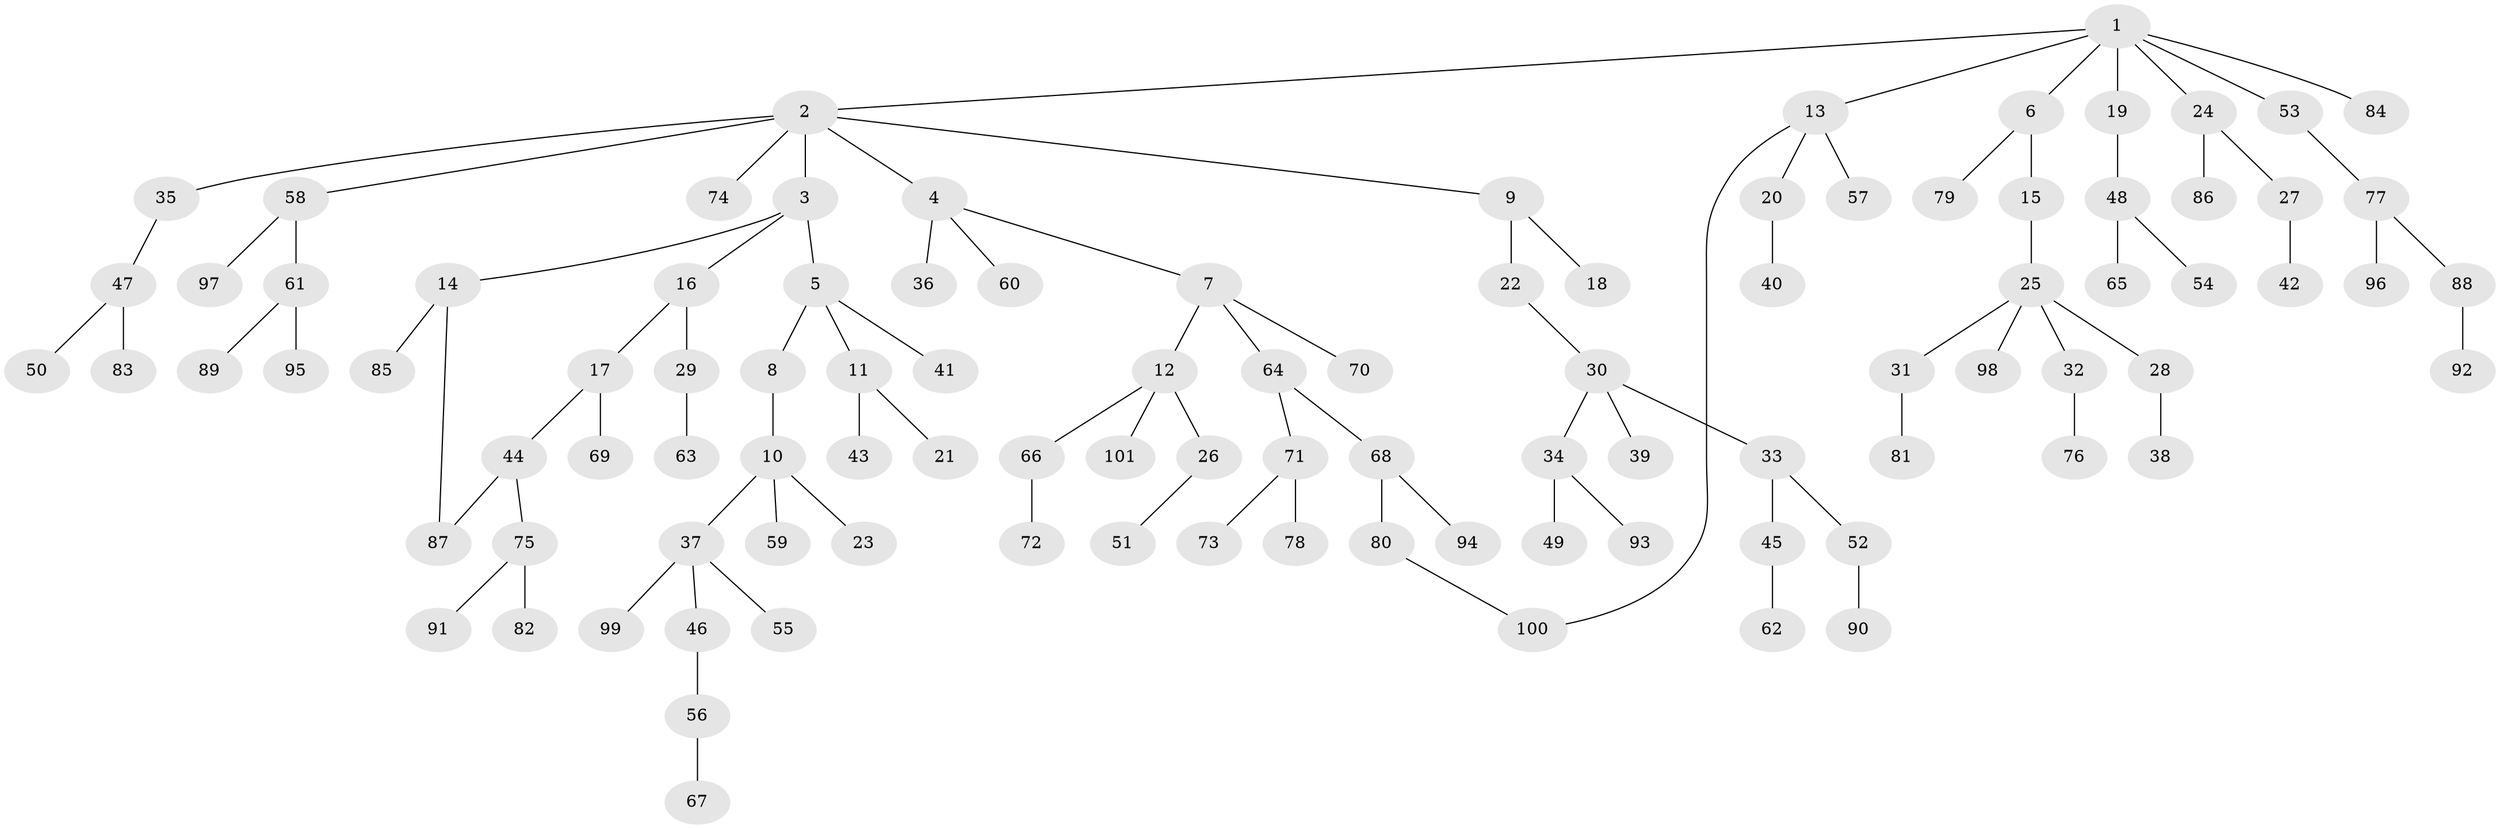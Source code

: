 // coarse degree distribution, {12: 0.03333333333333333, 6: 0.03333333333333333, 3: 0.06666666666666667, 5: 0.03333333333333333, 4: 0.03333333333333333, 2: 0.1, 1: 0.7}
// Generated by graph-tools (version 1.1) at 2025/17/03/04/25 18:17:09]
// undirected, 101 vertices, 102 edges
graph export_dot {
graph [start="1"]
  node [color=gray90,style=filled];
  1;
  2;
  3;
  4;
  5;
  6;
  7;
  8;
  9;
  10;
  11;
  12;
  13;
  14;
  15;
  16;
  17;
  18;
  19;
  20;
  21;
  22;
  23;
  24;
  25;
  26;
  27;
  28;
  29;
  30;
  31;
  32;
  33;
  34;
  35;
  36;
  37;
  38;
  39;
  40;
  41;
  42;
  43;
  44;
  45;
  46;
  47;
  48;
  49;
  50;
  51;
  52;
  53;
  54;
  55;
  56;
  57;
  58;
  59;
  60;
  61;
  62;
  63;
  64;
  65;
  66;
  67;
  68;
  69;
  70;
  71;
  72;
  73;
  74;
  75;
  76;
  77;
  78;
  79;
  80;
  81;
  82;
  83;
  84;
  85;
  86;
  87;
  88;
  89;
  90;
  91;
  92;
  93;
  94;
  95;
  96;
  97;
  98;
  99;
  100;
  101;
  1 -- 2;
  1 -- 6;
  1 -- 13;
  1 -- 19;
  1 -- 24;
  1 -- 53;
  1 -- 84;
  2 -- 3;
  2 -- 4;
  2 -- 9;
  2 -- 35;
  2 -- 58;
  2 -- 74;
  3 -- 5;
  3 -- 14;
  3 -- 16;
  4 -- 7;
  4 -- 36;
  4 -- 60;
  5 -- 8;
  5 -- 11;
  5 -- 41;
  6 -- 15;
  6 -- 79;
  7 -- 12;
  7 -- 64;
  7 -- 70;
  8 -- 10;
  9 -- 18;
  9 -- 22;
  10 -- 23;
  10 -- 37;
  10 -- 59;
  11 -- 21;
  11 -- 43;
  12 -- 26;
  12 -- 66;
  12 -- 101;
  13 -- 20;
  13 -- 57;
  13 -- 100;
  14 -- 85;
  14 -- 87;
  15 -- 25;
  16 -- 17;
  16 -- 29;
  17 -- 44;
  17 -- 69;
  19 -- 48;
  20 -- 40;
  22 -- 30;
  24 -- 27;
  24 -- 86;
  25 -- 28;
  25 -- 31;
  25 -- 32;
  25 -- 98;
  26 -- 51;
  27 -- 42;
  28 -- 38;
  29 -- 63;
  30 -- 33;
  30 -- 34;
  30 -- 39;
  31 -- 81;
  32 -- 76;
  33 -- 45;
  33 -- 52;
  34 -- 49;
  34 -- 93;
  35 -- 47;
  37 -- 46;
  37 -- 55;
  37 -- 99;
  44 -- 75;
  44 -- 87;
  45 -- 62;
  46 -- 56;
  47 -- 50;
  47 -- 83;
  48 -- 54;
  48 -- 65;
  52 -- 90;
  53 -- 77;
  56 -- 67;
  58 -- 61;
  58 -- 97;
  61 -- 89;
  61 -- 95;
  64 -- 68;
  64 -- 71;
  66 -- 72;
  68 -- 80;
  68 -- 94;
  71 -- 73;
  71 -- 78;
  75 -- 82;
  75 -- 91;
  77 -- 88;
  77 -- 96;
  80 -- 100;
  88 -- 92;
}

